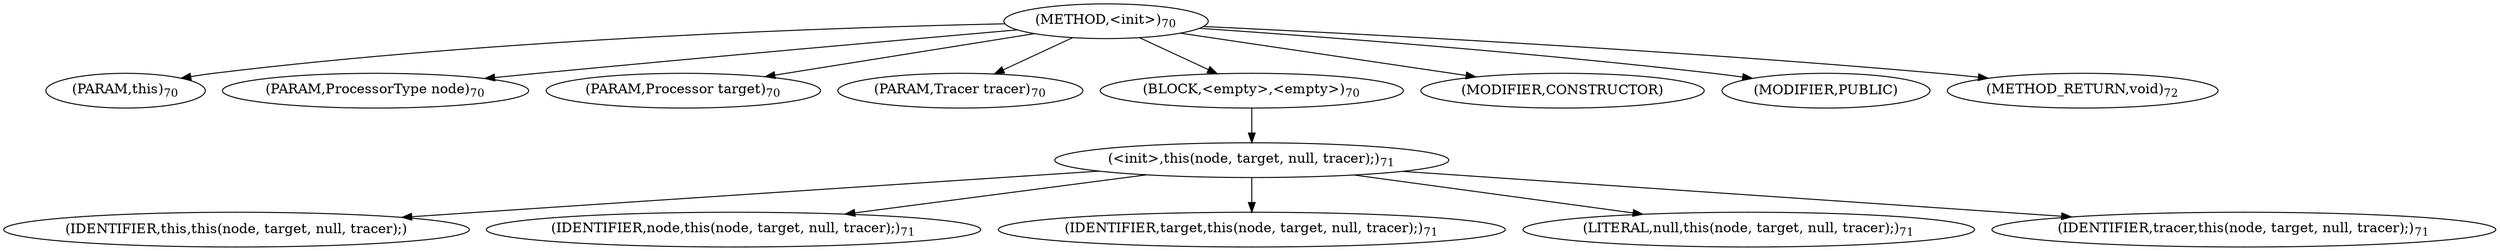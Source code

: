 digraph "&lt;init&gt;" {  
"152" [label = <(METHOD,&lt;init&gt;)<SUB>70</SUB>> ]
"14" [label = <(PARAM,this)<SUB>70</SUB>> ]
"153" [label = <(PARAM,ProcessorType node)<SUB>70</SUB>> ]
"154" [label = <(PARAM,Processor target)<SUB>70</SUB>> ]
"155" [label = <(PARAM,Tracer tracer)<SUB>70</SUB>> ]
"156" [label = <(BLOCK,&lt;empty&gt;,&lt;empty&gt;)<SUB>70</SUB>> ]
"157" [label = <(&lt;init&gt;,this(node, target, null, tracer);)<SUB>71</SUB>> ]
"13" [label = <(IDENTIFIER,this,this(node, target, null, tracer);)> ]
"158" [label = <(IDENTIFIER,node,this(node, target, null, tracer);)<SUB>71</SUB>> ]
"159" [label = <(IDENTIFIER,target,this(node, target, null, tracer);)<SUB>71</SUB>> ]
"160" [label = <(LITERAL,null,this(node, target, null, tracer);)<SUB>71</SUB>> ]
"161" [label = <(IDENTIFIER,tracer,this(node, target, null, tracer);)<SUB>71</SUB>> ]
"162" [label = <(MODIFIER,CONSTRUCTOR)> ]
"163" [label = <(MODIFIER,PUBLIC)> ]
"164" [label = <(METHOD_RETURN,void)<SUB>72</SUB>> ]
  "152" -> "14" 
  "152" -> "153" 
  "152" -> "154" 
  "152" -> "155" 
  "152" -> "156" 
  "152" -> "162" 
  "152" -> "163" 
  "152" -> "164" 
  "156" -> "157" 
  "157" -> "13" 
  "157" -> "158" 
  "157" -> "159" 
  "157" -> "160" 
  "157" -> "161" 
}
